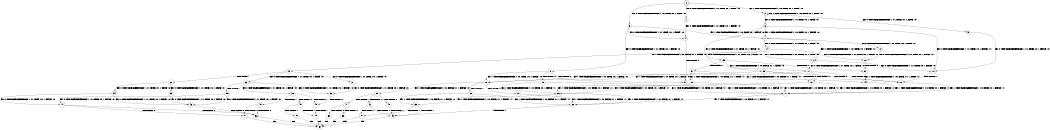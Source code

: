 digraph BCG {
size = "7, 10.5";
center = TRUE;
node [shape = circle];
0 [peripheries = 2];
0 -> 1 [label = "EX !0 !ATOMIC_EXCH_BRANCH (1, +1, TRUE, +0, 1, TRUE) !:0:"];
0 -> 2 [label = "EX !1 !ATOMIC_EXCH_BRANCH (1, +0, TRUE, +0, 1, TRUE) !:0:"];
0 -> 3 [label = "EX !0 !ATOMIC_EXCH_BRANCH (1, +1, TRUE, +0, 1, TRUE) !:0:"];
1 -> 4 [label = "EX !0 !ATOMIC_EXCH_BRANCH (1, +1, TRUE, +0, 1, FALSE) !:0:"];
2 -> 5 [label = "EX !0 !ATOMIC_EXCH_BRANCH (1, +1, TRUE, +0, 1, TRUE) !:0:"];
2 -> 6 [label = "EX !0 !ATOMIC_EXCH_BRANCH (1, +1, TRUE, +0, 1, TRUE) !:0:"];
2 -> 2 [label = "EX !1 !ATOMIC_EXCH_BRANCH (1, +0, TRUE, +0, 1, TRUE) !:0:"];
3 -> 4 [label = "EX !0 !ATOMIC_EXCH_BRANCH (1, +1, TRUE, +0, 1, FALSE) !:0:"];
3 -> 7 [label = "EX !1 !ATOMIC_EXCH_BRANCH (1, +0, TRUE, +0, 1, FALSE) !:0:"];
3 -> 8 [label = "EX !0 !ATOMIC_EXCH_BRANCH (1, +1, TRUE, +0, 1, FALSE) !:0:"];
4 -> 9 [label = "TERMINATE !0"];
5 -> 10 [label = "EX !0 !ATOMIC_EXCH_BRANCH (1, +1, TRUE, +0, 1, FALSE) !:0:"];
6 -> 10 [label = "EX !0 !ATOMIC_EXCH_BRANCH (1, +1, TRUE, +0, 1, FALSE) !:0:"];
6 -> 7 [label = "EX !1 !ATOMIC_EXCH_BRANCH (1, +0, TRUE, +0, 1, FALSE) !:0:"];
6 -> 11 [label = "EX !0 !ATOMIC_EXCH_BRANCH (1, +1, TRUE, +0, 1, FALSE) !:0:"];
7 -> 12 [label = "EX !0 !ATOMIC_EXCH_BRANCH (1, +1, TRUE, +0, 1, TRUE) !:0:"];
7 -> 13 [label = "EX !1 !ATOMIC_EXCH_BRANCH (1, +0, FALSE, +1, 1, FALSE) !:0:"];
7 -> 14 [label = "EX !0 !ATOMIC_EXCH_BRANCH (1, +1, TRUE, +0, 1, TRUE) !:0:"];
8 -> 9 [label = "TERMINATE !0"];
8 -> 15 [label = "TERMINATE !0"];
8 -> 16 [label = "EX !1 !ATOMIC_EXCH_BRANCH (1, +0, TRUE, +0, 1, FALSE) !:0:"];
9 -> 17 [label = "EX !1 !ATOMIC_EXCH_BRANCH (1, +0, TRUE, +0, 1, FALSE) !:1:"];
10 -> 18 [label = "TERMINATE !0"];
11 -> 18 [label = "TERMINATE !0"];
11 -> 19 [label = "TERMINATE !0"];
11 -> 16 [label = "EX !1 !ATOMIC_EXCH_BRANCH (1, +0, TRUE, +0, 1, FALSE) !:0:"];
12 -> 20 [label = "EX !0 !ATOMIC_EXCH_BRANCH (1, +1, TRUE, +0, 1, FALSE) !:0:"];
13 -> 21 [label = "EX !0 !ATOMIC_EXCH_BRANCH (1, +1, TRUE, +0, 1, TRUE) !:0:"];
13 -> 22 [label = "TERMINATE !1"];
13 -> 23 [label = "EX !0 !ATOMIC_EXCH_BRANCH (1, +1, TRUE, +0, 1, TRUE) !:0:"];
14 -> 20 [label = "EX !0 !ATOMIC_EXCH_BRANCH (1, +1, TRUE, +0, 1, FALSE) !:0:"];
14 -> 24 [label = "EX !1 !ATOMIC_EXCH_BRANCH (1, +0, FALSE, +1, 1, TRUE) !:0:"];
14 -> 25 [label = "EX !0 !ATOMIC_EXCH_BRANCH (1, +1, TRUE, +0, 1, FALSE) !:0:"];
15 -> 17 [label = "EX !1 !ATOMIC_EXCH_BRANCH (1, +0, TRUE, +0, 1, FALSE) !:1:"];
15 -> 26 [label = "EX !1 !ATOMIC_EXCH_BRANCH (1, +0, TRUE, +0, 1, FALSE) !:1:"];
16 -> 27 [label = "TERMINATE !0"];
16 -> 28 [label = "TERMINATE !0"];
16 -> 29 [label = "EX !1 !ATOMIC_EXCH_BRANCH (1, +0, FALSE, +1, 1, FALSE) !:0:"];
17 -> 30 [label = "EX !1 !ATOMIC_EXCH_BRANCH (1, +0, FALSE, +1, 1, FALSE) !:1:"];
18 -> 17 [label = "EX !1 !ATOMIC_EXCH_BRANCH (1, +0, TRUE, +0, 1, FALSE) !:1:"];
19 -> 17 [label = "EX !1 !ATOMIC_EXCH_BRANCH (1, +0, TRUE, +0, 1, FALSE) !:1:"];
19 -> 26 [label = "EX !1 !ATOMIC_EXCH_BRANCH (1, +0, TRUE, +0, 1, FALSE) !:1:"];
20 -> 31 [label = "TERMINATE !0"];
21 -> 32 [label = "EX !0 !ATOMIC_EXCH_BRANCH (1, +1, TRUE, +0, 1, FALSE) !:0:"];
22 -> 33 [label = "EX !0 !ATOMIC_EXCH_BRANCH (1, +1, TRUE, +0, 1, TRUE) !:0:"];
22 -> 34 [label = "EX !0 !ATOMIC_EXCH_BRANCH (1, +1, TRUE, +0, 1, TRUE) !:0:"];
23 -> 32 [label = "EX !0 !ATOMIC_EXCH_BRANCH (1, +1, TRUE, +0, 1, FALSE) !:0:"];
23 -> 35 [label = "TERMINATE !1"];
23 -> 36 [label = "EX !0 !ATOMIC_EXCH_BRANCH (1, +1, TRUE, +0, 1, FALSE) !:0:"];
24 -> 10 [label = "EX !0 !ATOMIC_EXCH_BRANCH (1, +1, TRUE, +0, 1, FALSE) !:0:"];
24 -> 7 [label = "EX !1 !ATOMIC_EXCH_BRANCH (1, +0, TRUE, +0, 1, FALSE) !:0:"];
24 -> 11 [label = "EX !0 !ATOMIC_EXCH_BRANCH (1, +1, TRUE, +0, 1, FALSE) !:0:"];
25 -> 31 [label = "TERMINATE !0"];
25 -> 37 [label = "TERMINATE !0"];
25 -> 38 [label = "EX !1 !ATOMIC_EXCH_BRANCH (1, +0, FALSE, +1, 1, TRUE) !:0:"];
26 -> 30 [label = "EX !1 !ATOMIC_EXCH_BRANCH (1, +0, FALSE, +1, 1, FALSE) !:1:"];
26 -> 39 [label = "EX !1 !ATOMIC_EXCH_BRANCH (1, +0, FALSE, +1, 1, FALSE) !:1:"];
27 -> 30 [label = "EX !1 !ATOMIC_EXCH_BRANCH (1, +0, FALSE, +1, 1, FALSE) !:1:"];
28 -> 30 [label = "EX !1 !ATOMIC_EXCH_BRANCH (1, +0, FALSE, +1, 1, FALSE) !:1:"];
28 -> 39 [label = "EX !1 !ATOMIC_EXCH_BRANCH (1, +0, FALSE, +1, 1, FALSE) !:1:"];
29 -> 40 [label = "TERMINATE !0"];
29 -> 41 [label = "TERMINATE !1"];
29 -> 42 [label = "TERMINATE !0"];
30 -> 43 [label = "TERMINATE !1"];
31 -> 44 [label = "EX !1 !ATOMIC_EXCH_BRANCH (1, +0, FALSE, +1, 1, TRUE) !:1:"];
32 -> 45 [label = "TERMINATE !0"];
33 -> 46 [label = "EX !0 !ATOMIC_EXCH_BRANCH (1, +1, TRUE, +0, 1, FALSE) !:0:"];
34 -> 46 [label = "EX !0 !ATOMIC_EXCH_BRANCH (1, +1, TRUE, +0, 1, FALSE) !:0:"];
34 -> 47 [label = "EX !0 !ATOMIC_EXCH_BRANCH (1, +1, TRUE, +0, 1, FALSE) !:0:"];
35 -> 46 [label = "EX !0 !ATOMIC_EXCH_BRANCH (1, +1, TRUE, +0, 1, FALSE) !:0:"];
35 -> 47 [label = "EX !0 !ATOMIC_EXCH_BRANCH (1, +1, TRUE, +0, 1, FALSE) !:0:"];
36 -> 45 [label = "TERMINATE !0"];
36 -> 48 [label = "TERMINATE !1"];
36 -> 49 [label = "TERMINATE !0"];
37 -> 44 [label = "EX !1 !ATOMIC_EXCH_BRANCH (1, +0, FALSE, +1, 1, TRUE) !:1:"];
37 -> 50 [label = "EX !1 !ATOMIC_EXCH_BRANCH (1, +0, FALSE, +1, 1, TRUE) !:1:"];
38 -> 18 [label = "TERMINATE !0"];
38 -> 19 [label = "TERMINATE !0"];
38 -> 16 [label = "EX !1 !ATOMIC_EXCH_BRANCH (1, +0, TRUE, +0, 1, FALSE) !:0:"];
39 -> 43 [label = "TERMINATE !1"];
39 -> 51 [label = "TERMINATE !1"];
40 -> 43 [label = "TERMINATE !1"];
41 -> 52 [label = "TERMINATE !0"];
41 -> 53 [label = "TERMINATE !0"];
42 -> 43 [label = "TERMINATE !1"];
42 -> 51 [label = "TERMINATE !1"];
43 -> 54 [label = "exit"];
44 -> 17 [label = "EX !1 !ATOMIC_EXCH_BRANCH (1, +0, TRUE, +0, 1, FALSE) !:1:"];
45 -> 55 [label = "TERMINATE !1"];
46 -> 56 [label = "TERMINATE !0"];
47 -> 56 [label = "TERMINATE !0"];
47 -> 57 [label = "TERMINATE !0"];
48 -> 56 [label = "TERMINATE !0"];
48 -> 57 [label = "TERMINATE !0"];
49 -> 55 [label = "TERMINATE !1"];
49 -> 58 [label = "TERMINATE !1"];
50 -> 17 [label = "EX !1 !ATOMIC_EXCH_BRANCH (1, +0, TRUE, +0, 1, FALSE) !:1:"];
50 -> 26 [label = "EX !1 !ATOMIC_EXCH_BRANCH (1, +0, TRUE, +0, 1, FALSE) !:1:"];
51 -> 54 [label = "exit"];
52 -> 54 [label = "exit"];
53 -> 54 [label = "exit"];
55 -> 54 [label = "exit"];
56 -> 54 [label = "exit"];
57 -> 54 [label = "exit"];
58 -> 54 [label = "exit"];
}
